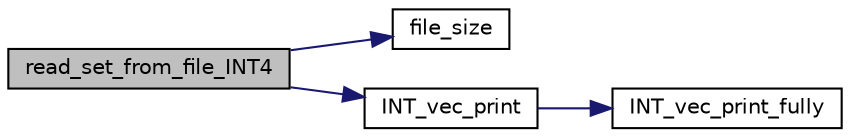 digraph "read_set_from_file_INT4"
{
  edge [fontname="Helvetica",fontsize="10",labelfontname="Helvetica",labelfontsize="10"];
  node [fontname="Helvetica",fontsize="10",shape=record];
  rankdir="LR";
  Node13920 [label="read_set_from_file_INT4",height=0.2,width=0.4,color="black", fillcolor="grey75", style="filled", fontcolor="black"];
  Node13920 -> Node13921 [color="midnightblue",fontsize="10",style="solid",fontname="Helvetica"];
  Node13921 [label="file_size",height=0.2,width=0.4,color="black", fillcolor="white", style="filled",URL="$d4/d74/util_8_c.html#a5c37cf5785204b6e9adf647dc14d0e50"];
  Node13920 -> Node13922 [color="midnightblue",fontsize="10",style="solid",fontname="Helvetica"];
  Node13922 [label="INT_vec_print",height=0.2,width=0.4,color="black", fillcolor="white", style="filled",URL="$d4/d74/util_8_c.html#a79a5901af0b47dd0d694109543c027fe"];
  Node13922 -> Node13923 [color="midnightblue",fontsize="10",style="solid",fontname="Helvetica"];
  Node13923 [label="INT_vec_print_fully",height=0.2,width=0.4,color="black", fillcolor="white", style="filled",URL="$df/dbf/sajeeb_8_c.html#aff2e5a86c89315b7cec22a5a77f94a25"];
}
